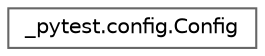 digraph "Graphical Class Hierarchy"
{
 // LATEX_PDF_SIZE
  bgcolor="transparent";
  edge [fontname=Helvetica,fontsize=10,labelfontname=Helvetica,labelfontsize=10];
  node [fontname=Helvetica,fontsize=10,shape=box,height=0.2,width=0.4];
  rankdir="LR";
  Node0 [id="Node000000",label="_pytest.config.Config",height=0.2,width=0.4,color="grey40", fillcolor="white", style="filled",URL="$class__pytest_1_1config_1_1_config.html",tooltip=" "];
}
